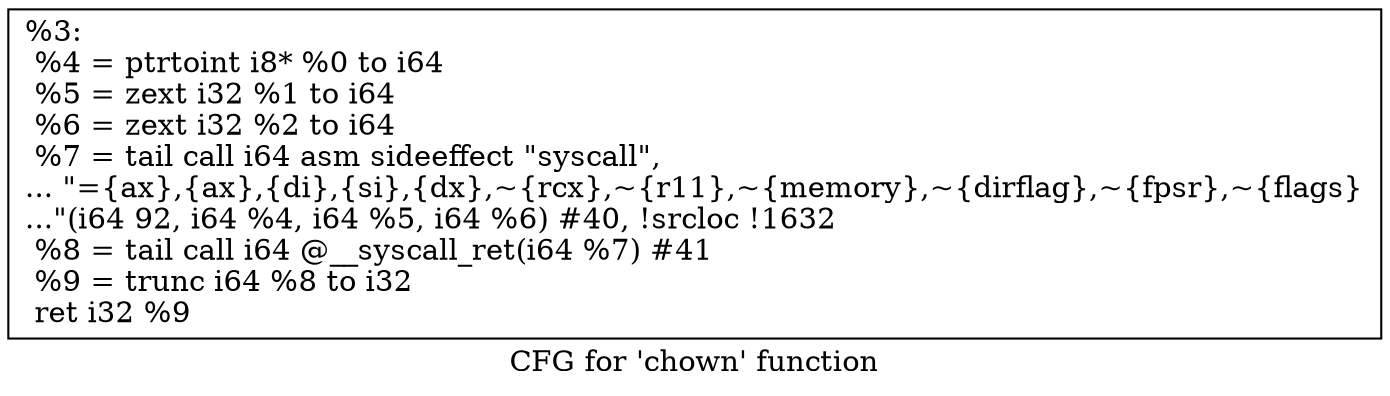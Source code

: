 digraph "CFG for 'chown' function" {
	label="CFG for 'chown' function";

	Node0x1ce4e20 [shape=record,label="{%3:\l  %4 = ptrtoint i8* %0 to i64\l  %5 = zext i32 %1 to i64\l  %6 = zext i32 %2 to i64\l  %7 = tail call i64 asm sideeffect \"syscall\",\l... \"=\{ax\},\{ax\},\{di\},\{si\},\{dx\},~\{rcx\},~\{r11\},~\{memory\},~\{dirflag\},~\{fpsr\},~\{flags\}\l...\"(i64 92, i64 %4, i64 %5, i64 %6) #40, !srcloc !1632\l  %8 = tail call i64 @__syscall_ret(i64 %7) #41\l  %9 = trunc i64 %8 to i32\l  ret i32 %9\l}"];
}
